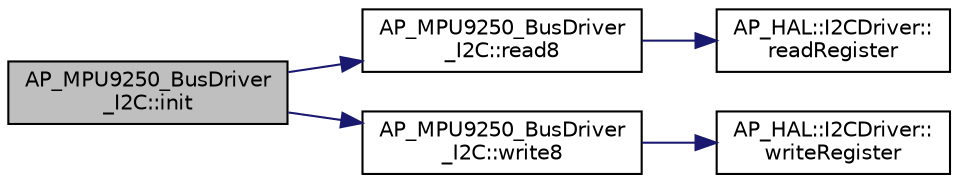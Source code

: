 digraph "AP_MPU9250_BusDriver_I2C::init"
{
 // INTERACTIVE_SVG=YES
  edge [fontname="Helvetica",fontsize="10",labelfontname="Helvetica",labelfontsize="10"];
  node [fontname="Helvetica",fontsize="10",shape=record];
  rankdir="LR";
  Node1 [label="AP_MPU9250_BusDriver\l_I2C::init",height=0.2,width=0.4,color="black", fillcolor="grey75", style="filled", fontcolor="black"];
  Node1 -> Node2 [color="midnightblue",fontsize="10",style="solid",fontname="Helvetica"];
  Node2 [label="AP_MPU9250_BusDriver\l_I2C::read8",height=0.2,width=0.4,color="black", fillcolor="white", style="filled",URL="$classAP__MPU9250__BusDriver__I2C.html#ac4fe8754ca0ff5849975b5205aa2d190"];
  Node2 -> Node3 [color="midnightblue",fontsize="10",style="solid",fontname="Helvetica"];
  Node3 [label="AP_HAL::I2CDriver::\lreadRegister",height=0.2,width=0.4,color="black", fillcolor="white", style="filled",URL="$classAP__HAL_1_1I2CDriver.html#a87848503b8dd40b1e371161f1137757b"];
  Node1 -> Node4 [color="midnightblue",fontsize="10",style="solid",fontname="Helvetica"];
  Node4 [label="AP_MPU9250_BusDriver\l_I2C::write8",height=0.2,width=0.4,color="black", fillcolor="white", style="filled",URL="$classAP__MPU9250__BusDriver__I2C.html#a9841dd744f2e154faa9b353428a0d729"];
  Node4 -> Node5 [color="midnightblue",fontsize="10",style="solid",fontname="Helvetica"];
  Node5 [label="AP_HAL::I2CDriver::\lwriteRegister",height=0.2,width=0.4,color="black", fillcolor="white", style="filled",URL="$classAP__HAL_1_1I2CDriver.html#a8e28e01b86bd1cb03efb7162f340444e"];
}
